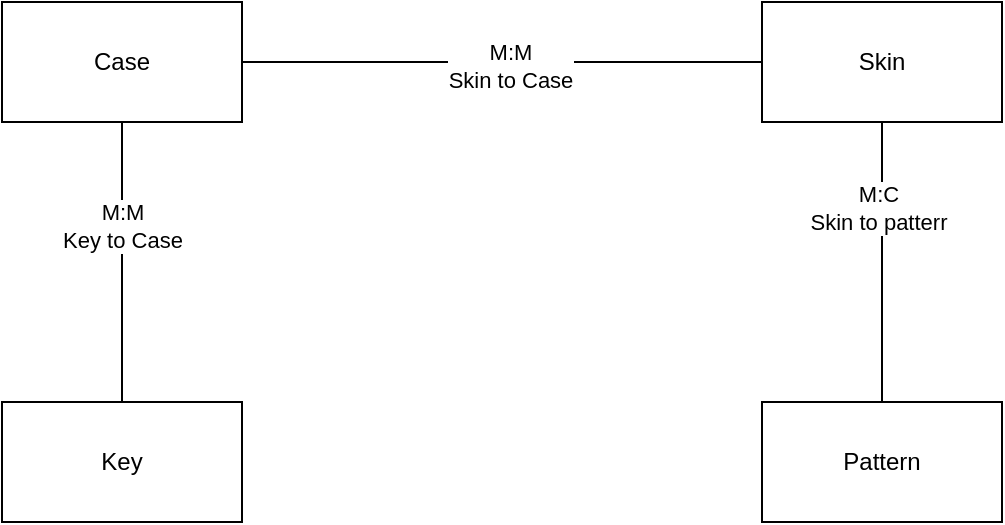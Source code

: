 <mxfile version="23.1.5" type="device">
  <diagram id="R2lEEEUBdFMjLlhIrx00" name="Page-1">
    <mxGraphModel dx="700" dy="427" grid="1" gridSize="10" guides="1" tooltips="1" connect="1" arrows="1" fold="1" page="1" pageScale="1" pageWidth="850" pageHeight="1100" math="0" shadow="0" extFonts="Permanent Marker^https://fonts.googleapis.com/css?family=Permanent+Marker">
      <root>
        <mxCell id="0" />
        <mxCell id="1" parent="0" />
        <mxCell id="okeQuhRjU0sepMCW8s6a-1" value="Case" style="rounded=0;whiteSpace=wrap;html=1;" vertex="1" parent="1">
          <mxGeometry x="160" y="140" width="120" height="60" as="geometry" />
        </mxCell>
        <mxCell id="okeQuhRjU0sepMCW8s6a-2" value="Skin" style="rounded=0;whiteSpace=wrap;html=1;" vertex="1" parent="1">
          <mxGeometry x="540" y="140" width="120" height="60" as="geometry" />
        </mxCell>
        <mxCell id="okeQuhRjU0sepMCW8s6a-3" value="Pattern" style="rounded=0;whiteSpace=wrap;html=1;" vertex="1" parent="1">
          <mxGeometry x="540" y="340" width="120" height="60" as="geometry" />
        </mxCell>
        <mxCell id="okeQuhRjU0sepMCW8s6a-4" value="Key" style="rounded=0;whiteSpace=wrap;html=1;" vertex="1" parent="1">
          <mxGeometry x="160" y="340" width="120" height="60" as="geometry" />
        </mxCell>
        <mxCell id="okeQuhRjU0sepMCW8s6a-5" value="" style="endArrow=none;html=1;rounded=0;entryX=0.5;entryY=1;entryDx=0;entryDy=0;exitX=0.5;exitY=0;exitDx=0;exitDy=0;" edge="1" parent="1" source="okeQuhRjU0sepMCW8s6a-4" target="okeQuhRjU0sepMCW8s6a-1">
          <mxGeometry width="50" height="50" relative="1" as="geometry">
            <mxPoint x="400" y="470" as="sourcePoint" />
            <mxPoint x="450" y="420" as="targetPoint" />
          </mxGeometry>
        </mxCell>
        <mxCell id="okeQuhRjU0sepMCW8s6a-6" value="M:M&lt;br&gt;Key to Case" style="edgeLabel;html=1;align=center;verticalAlign=middle;resizable=0;points=[];" vertex="1" connectable="0" parent="okeQuhRjU0sepMCW8s6a-5">
          <mxGeometry x="0.257" relative="1" as="geometry">
            <mxPoint as="offset" />
          </mxGeometry>
        </mxCell>
        <mxCell id="okeQuhRjU0sepMCW8s6a-7" value="" style="endArrow=none;html=1;rounded=0;entryX=1;entryY=0.5;entryDx=0;entryDy=0;exitX=0;exitY=0.5;exitDx=0;exitDy=0;" edge="1" parent="1" source="okeQuhRjU0sepMCW8s6a-2" target="okeQuhRjU0sepMCW8s6a-1">
          <mxGeometry width="50" height="50" relative="1" as="geometry">
            <mxPoint x="400" y="470" as="sourcePoint" />
            <mxPoint x="450" y="420" as="targetPoint" />
          </mxGeometry>
        </mxCell>
        <mxCell id="okeQuhRjU0sepMCW8s6a-8" value="M:M&lt;br&gt;Skin to Case" style="edgeLabel;html=1;align=center;verticalAlign=middle;resizable=0;points=[];" vertex="1" connectable="0" parent="okeQuhRjU0sepMCW8s6a-7">
          <mxGeometry x="-0.031" y="2" relative="1" as="geometry">
            <mxPoint as="offset" />
          </mxGeometry>
        </mxCell>
        <mxCell id="okeQuhRjU0sepMCW8s6a-9" value="" style="endArrow=none;html=1;rounded=0;entryX=0.5;entryY=1;entryDx=0;entryDy=0;exitX=0.5;exitY=0;exitDx=0;exitDy=0;" edge="1" parent="1" source="okeQuhRjU0sepMCW8s6a-3" target="okeQuhRjU0sepMCW8s6a-2">
          <mxGeometry width="50" height="50" relative="1" as="geometry">
            <mxPoint x="400" y="470" as="sourcePoint" />
            <mxPoint x="540" y="300" as="targetPoint" />
          </mxGeometry>
        </mxCell>
        <mxCell id="okeQuhRjU0sepMCW8s6a-10" value="M:C&lt;br&gt;Skin to patterr" style="edgeLabel;html=1;align=center;verticalAlign=middle;resizable=0;points=[];" vertex="1" connectable="0" parent="okeQuhRjU0sepMCW8s6a-9">
          <mxGeometry x="0.386" y="2" relative="1" as="geometry">
            <mxPoint as="offset" />
          </mxGeometry>
        </mxCell>
      </root>
    </mxGraphModel>
  </diagram>
</mxfile>
